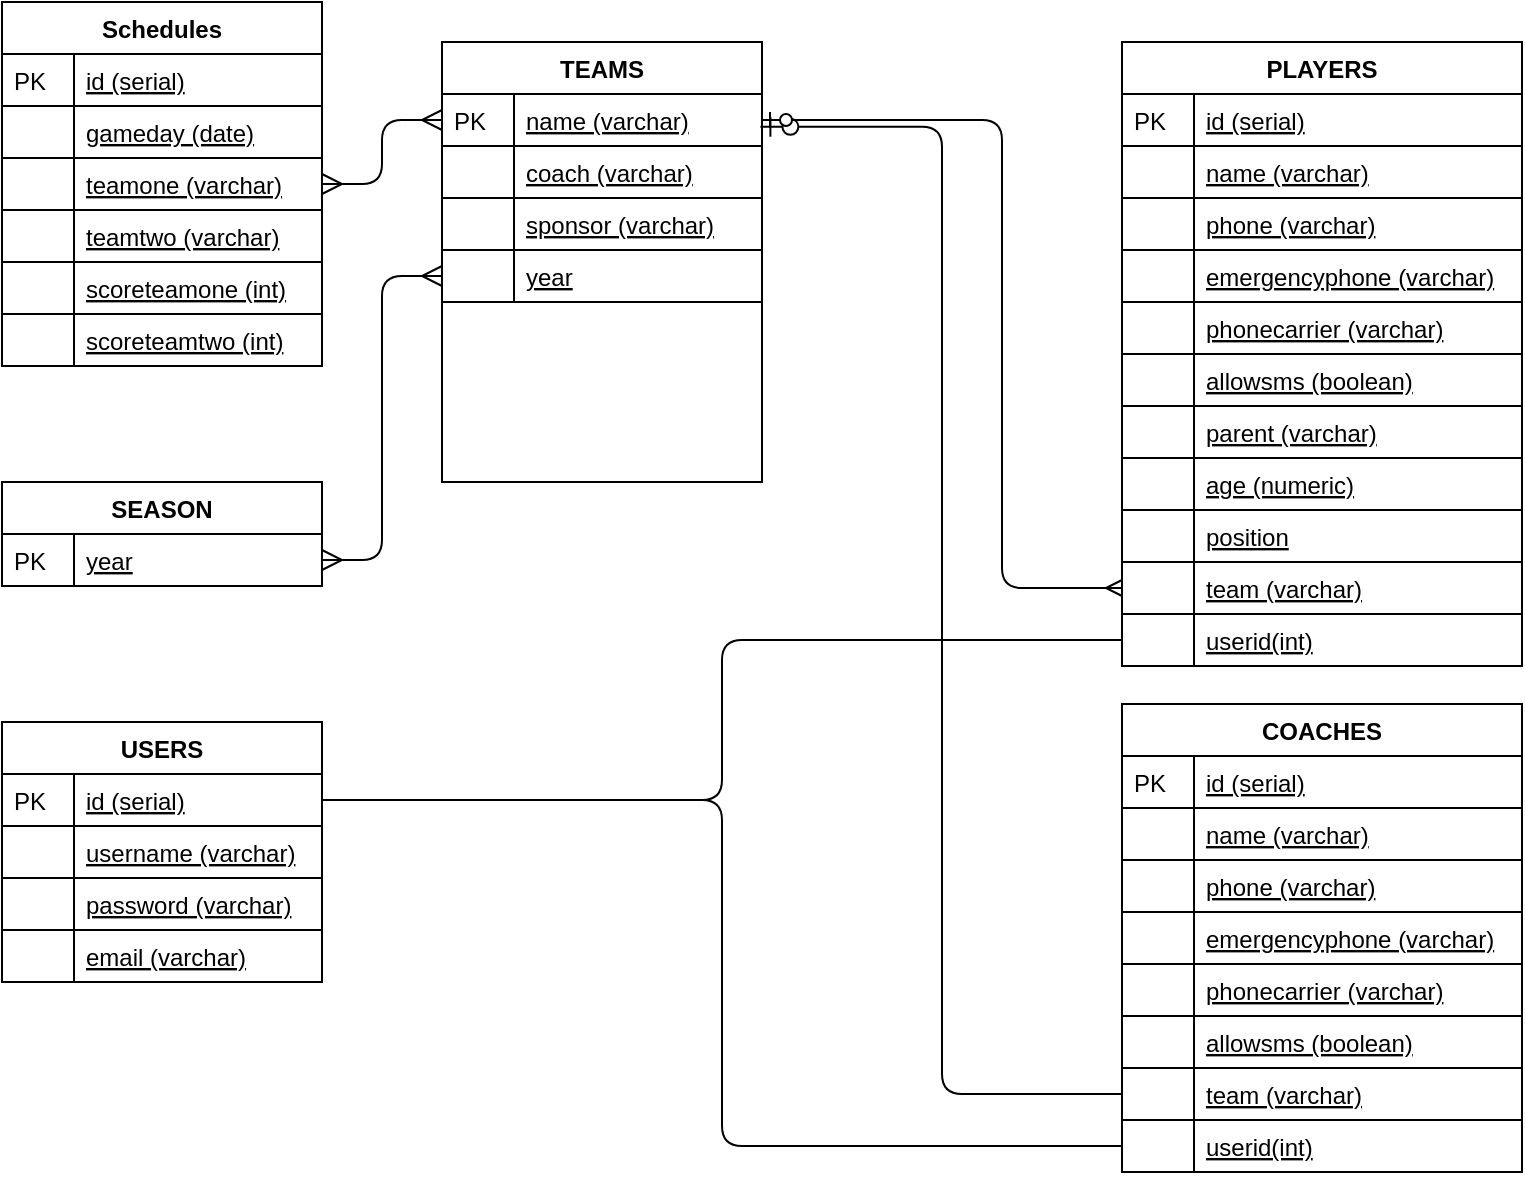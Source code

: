 <mxfile version="12.9.3" type="device"><diagram id="C5RBs43oDa-KdzZeNtuy" name="Page-1"><mxGraphModel dx="1185" dy="635" grid="1" gridSize="10" guides="1" tooltips="1" connect="1" arrows="1" fold="1" page="1" pageScale="1" pageWidth="827" pageHeight="1169" math="0" shadow="0"><root><mxCell id="WIyWlLk6GJQsqaUBKTNV-0"/><mxCell id="WIyWlLk6GJQsqaUBKTNV-1" parent="WIyWlLk6GJQsqaUBKTNV-0"/><mxCell id="zkfFHV4jXpPFQw0GAbJ--63" value="" style="edgeStyle=orthogonalEdgeStyle;endArrow=ERmany;startArrow=ERmany;shadow=0;strokeWidth=1;endSize=8;startSize=8;exitX=0;exitY=0.5;exitDx=0;exitDy=0;endFill=0;startFill=0;" parent="WIyWlLk6GJQsqaUBKTNV-1" source="6vbY_vQoLfnSBuNDV-hc-4" target="zkfFHV4jXpPFQw0GAbJ--57" edge="1"><mxGeometry width="100" height="100" relative="1" as="geometry"><mxPoint x="250" y="190" as="sourcePoint"/><mxPoint x="410" y="290" as="targetPoint"/></mxGeometry></mxCell><mxCell id="6vbY_vQoLfnSBuNDV-hc-50" value="" style="edgeStyle=orthogonalEdgeStyle;endArrow=ERzeroToOne;startArrow=none;shadow=0;strokeWidth=1;endSize=8;startSize=8;entryX=0.995;entryY=0.63;entryDx=0;entryDy=0;entryPerimeter=0;startFill=0;endFill=1;" edge="1" parent="WIyWlLk6GJQsqaUBKTNV-1" source="6vbY_vQoLfnSBuNDV-hc-48" target="zkfFHV4jXpPFQw0GAbJ--52"><mxGeometry width="100" height="100" relative="1" as="geometry"><mxPoint x="414" y="563.97" as="sourcePoint"/><mxPoint x="450" y="180" as="targetPoint"/></mxGeometry></mxCell><mxCell id="zkfFHV4jXpPFQw0GAbJ--51" value="TEAMS" style="swimlane;fontStyle=1;childLayout=stackLayout;horizontal=1;startSize=26;horizontalStack=0;resizeParent=1;resizeLast=0;collapsible=1;marginBottom=0;rounded=0;shadow=0;strokeWidth=1;" parent="WIyWlLk6GJQsqaUBKTNV-1" vertex="1"><mxGeometry x="240" y="30" width="160" height="220" as="geometry"><mxRectangle x="20" y="80" width="160" height="26" as="alternateBounds"/></mxGeometry></mxCell><mxCell id="zkfFHV4jXpPFQw0GAbJ--52" value="name (varchar)" style="shape=partialRectangle;top=0;left=0;right=0;bottom=1;align=left;verticalAlign=top;fillColor=none;spacingLeft=40;spacingRight=4;overflow=hidden;rotatable=0;points=[[0,0.5],[1,0.5]];portConstraint=eastwest;dropTarget=0;rounded=0;shadow=0;strokeWidth=1;fontStyle=4" parent="zkfFHV4jXpPFQw0GAbJ--51" vertex="1"><mxGeometry y="26" width="160" height="26" as="geometry"/></mxCell><mxCell id="zkfFHV4jXpPFQw0GAbJ--53" value="PK" style="shape=partialRectangle;top=0;left=0;bottom=0;fillColor=none;align=left;verticalAlign=top;spacingLeft=4;spacingRight=4;overflow=hidden;rotatable=0;points=[];portConstraint=eastwest;part=1;" parent="zkfFHV4jXpPFQw0GAbJ--52" vertex="1" connectable="0"><mxGeometry width="36" height="26" as="geometry"/></mxCell><mxCell id="6vbY_vQoLfnSBuNDV-hc-0" value="coach (varchar)" style="shape=partialRectangle;top=0;left=0;right=0;bottom=1;align=left;verticalAlign=top;fillColor=none;spacingLeft=40;spacingRight=4;overflow=hidden;rotatable=0;points=[[0,0.5],[1,0.5]];portConstraint=eastwest;dropTarget=0;rounded=0;shadow=0;strokeWidth=1;fontStyle=4" vertex="1" parent="zkfFHV4jXpPFQw0GAbJ--51"><mxGeometry y="52" width="160" height="26" as="geometry"/></mxCell><mxCell id="6vbY_vQoLfnSBuNDV-hc-1" value="" style="shape=partialRectangle;top=0;left=0;bottom=0;fillColor=none;align=left;verticalAlign=top;spacingLeft=4;spacingRight=4;overflow=hidden;rotatable=0;points=[];portConstraint=eastwest;part=1;" vertex="1" connectable="0" parent="6vbY_vQoLfnSBuNDV-hc-0"><mxGeometry width="36" height="26" as="geometry"/></mxCell><mxCell id="6vbY_vQoLfnSBuNDV-hc-2" value="sponsor (varchar)" style="shape=partialRectangle;top=0;left=0;right=0;bottom=1;align=left;verticalAlign=top;fillColor=none;spacingLeft=40;spacingRight=4;overflow=hidden;rotatable=0;points=[[0,0.5],[1,0.5]];portConstraint=eastwest;dropTarget=0;rounded=0;shadow=0;strokeWidth=1;fontStyle=4" vertex="1" parent="zkfFHV4jXpPFQw0GAbJ--51"><mxGeometry y="78" width="160" height="26" as="geometry"/></mxCell><mxCell id="6vbY_vQoLfnSBuNDV-hc-3" value="" style="shape=partialRectangle;top=0;left=0;bottom=0;fillColor=none;align=left;verticalAlign=top;spacingLeft=4;spacingRight=4;overflow=hidden;rotatable=0;points=[];portConstraint=eastwest;part=1;" vertex="1" connectable="0" parent="6vbY_vQoLfnSBuNDV-hc-2"><mxGeometry width="36" height="26" as="geometry"/></mxCell><mxCell id="6vbY_vQoLfnSBuNDV-hc-4" value="year" style="shape=partialRectangle;top=0;left=0;right=0;bottom=1;align=left;verticalAlign=top;fillColor=none;spacingLeft=40;spacingRight=4;overflow=hidden;rotatable=0;points=[[0,0.5],[1,0.5]];portConstraint=eastwest;dropTarget=0;rounded=0;shadow=0;strokeWidth=1;fontStyle=4" vertex="1" parent="zkfFHV4jXpPFQw0GAbJ--51"><mxGeometry y="104" width="160" height="26" as="geometry"/></mxCell><mxCell id="6vbY_vQoLfnSBuNDV-hc-5" value="" style="shape=partialRectangle;top=0;left=0;bottom=0;fillColor=none;align=left;verticalAlign=top;spacingLeft=4;spacingRight=4;overflow=hidden;rotatable=0;points=[];portConstraint=eastwest;part=1;" vertex="1" connectable="0" parent="6vbY_vQoLfnSBuNDV-hc-4"><mxGeometry width="36" height="26" as="geometry"/></mxCell><mxCell id="6vbY_vQoLfnSBuNDV-hc-6" value="PLAYERS" style="swimlane;fontStyle=1;childLayout=stackLayout;horizontal=1;startSize=26;horizontalStack=0;resizeParent=1;resizeLast=0;collapsible=1;marginBottom=0;rounded=0;shadow=0;strokeWidth=1;" vertex="1" parent="WIyWlLk6GJQsqaUBKTNV-1"><mxGeometry x="580" y="30" width="200" height="312" as="geometry"><mxRectangle x="20" y="80" width="160" height="26" as="alternateBounds"/></mxGeometry></mxCell><mxCell id="6vbY_vQoLfnSBuNDV-hc-27" value="id (serial)" style="shape=partialRectangle;top=0;left=0;right=0;bottom=1;align=left;verticalAlign=top;fillColor=none;spacingLeft=40;spacingRight=4;overflow=hidden;rotatable=0;points=[[0,0.5],[1,0.5]];portConstraint=eastwest;dropTarget=0;rounded=0;shadow=0;strokeWidth=1;fontStyle=4" vertex="1" parent="6vbY_vQoLfnSBuNDV-hc-6"><mxGeometry y="26" width="200" height="26" as="geometry"/></mxCell><mxCell id="6vbY_vQoLfnSBuNDV-hc-28" value="PK" style="shape=partialRectangle;top=0;left=0;bottom=0;fillColor=none;align=left;verticalAlign=top;spacingLeft=4;spacingRight=4;overflow=hidden;rotatable=0;points=[];portConstraint=eastwest;part=1;" vertex="1" connectable="0" parent="6vbY_vQoLfnSBuNDV-hc-27"><mxGeometry width="36" height="26" as="geometry"/></mxCell><mxCell id="6vbY_vQoLfnSBuNDV-hc-7" value="name (varchar)" style="shape=partialRectangle;top=0;left=0;right=0;bottom=1;align=left;verticalAlign=top;fillColor=none;spacingLeft=40;spacingRight=4;overflow=hidden;rotatable=0;points=[[0,0.5],[1,0.5]];portConstraint=eastwest;dropTarget=0;rounded=0;shadow=0;strokeWidth=1;fontStyle=4" vertex="1" parent="6vbY_vQoLfnSBuNDV-hc-6"><mxGeometry y="52" width="200" height="26" as="geometry"/></mxCell><mxCell id="6vbY_vQoLfnSBuNDV-hc-8" value="" style="shape=partialRectangle;top=0;left=0;bottom=0;fillColor=none;align=left;verticalAlign=top;spacingLeft=4;spacingRight=4;overflow=hidden;rotatable=0;points=[];portConstraint=eastwest;part=1;" vertex="1" connectable="0" parent="6vbY_vQoLfnSBuNDV-hc-7"><mxGeometry width="36" height="26" as="geometry"/></mxCell><mxCell id="6vbY_vQoLfnSBuNDV-hc-9" value="phone (varchar)" style="shape=partialRectangle;top=0;left=0;right=0;bottom=1;align=left;verticalAlign=top;fillColor=none;spacingLeft=40;spacingRight=4;overflow=hidden;rotatable=0;points=[[0,0.5],[1,0.5]];portConstraint=eastwest;dropTarget=0;rounded=0;shadow=0;strokeWidth=1;fontStyle=4" vertex="1" parent="6vbY_vQoLfnSBuNDV-hc-6"><mxGeometry y="78" width="200" height="26" as="geometry"/></mxCell><mxCell id="6vbY_vQoLfnSBuNDV-hc-10" value="" style="shape=partialRectangle;top=0;left=0;bottom=0;fillColor=none;align=left;verticalAlign=top;spacingLeft=4;spacingRight=4;overflow=hidden;rotatable=0;points=[];portConstraint=eastwest;part=1;" vertex="1" connectable="0" parent="6vbY_vQoLfnSBuNDV-hc-9"><mxGeometry width="36" height="26" as="geometry"/></mxCell><mxCell id="6vbY_vQoLfnSBuNDV-hc-11" value="emergencyphone (varchar)" style="shape=partialRectangle;top=0;left=0;right=0;bottom=1;align=left;verticalAlign=top;fillColor=none;spacingLeft=40;spacingRight=4;overflow=hidden;rotatable=0;points=[[0,0.5],[1,0.5]];portConstraint=eastwest;dropTarget=0;rounded=0;shadow=0;strokeWidth=1;fontStyle=4" vertex="1" parent="6vbY_vQoLfnSBuNDV-hc-6"><mxGeometry y="104" width="200" height="26" as="geometry"/></mxCell><mxCell id="6vbY_vQoLfnSBuNDV-hc-12" value="" style="shape=partialRectangle;top=0;left=0;bottom=0;fillColor=none;align=left;verticalAlign=top;spacingLeft=4;spacingRight=4;overflow=hidden;rotatable=0;points=[];portConstraint=eastwest;part=1;" vertex="1" connectable="0" parent="6vbY_vQoLfnSBuNDV-hc-11"><mxGeometry width="36" height="26" as="geometry"/></mxCell><mxCell id="6vbY_vQoLfnSBuNDV-hc-13" value="phonecarrier (varchar)" style="shape=partialRectangle;top=0;left=0;right=0;bottom=1;align=left;verticalAlign=top;fillColor=none;spacingLeft=40;spacingRight=4;overflow=hidden;rotatable=0;points=[[0,0.5],[1,0.5]];portConstraint=eastwest;dropTarget=0;rounded=0;shadow=0;strokeWidth=1;fontStyle=4" vertex="1" parent="6vbY_vQoLfnSBuNDV-hc-6"><mxGeometry y="130" width="200" height="26" as="geometry"/></mxCell><mxCell id="6vbY_vQoLfnSBuNDV-hc-14" value="" style="shape=partialRectangle;top=0;left=0;bottom=0;fillColor=none;align=left;verticalAlign=top;spacingLeft=4;spacingRight=4;overflow=hidden;rotatable=0;points=[];portConstraint=eastwest;part=1;" vertex="1" connectable="0" parent="6vbY_vQoLfnSBuNDV-hc-13"><mxGeometry width="36" height="26" as="geometry"/></mxCell><mxCell id="6vbY_vQoLfnSBuNDV-hc-17" value="allowsms (boolean)" style="shape=partialRectangle;top=0;left=0;right=0;bottom=1;align=left;verticalAlign=top;fillColor=none;spacingLeft=40;spacingRight=4;overflow=hidden;rotatable=0;points=[[0,0.5],[1,0.5]];portConstraint=eastwest;dropTarget=0;rounded=0;shadow=0;strokeWidth=1;fontStyle=4" vertex="1" parent="6vbY_vQoLfnSBuNDV-hc-6"><mxGeometry y="156" width="200" height="26" as="geometry"/></mxCell><mxCell id="6vbY_vQoLfnSBuNDV-hc-18" value="" style="shape=partialRectangle;top=0;left=0;bottom=0;fillColor=none;align=left;verticalAlign=top;spacingLeft=4;spacingRight=4;overflow=hidden;rotatable=0;points=[];portConstraint=eastwest;part=1;" vertex="1" connectable="0" parent="6vbY_vQoLfnSBuNDV-hc-17"><mxGeometry width="36" height="26" as="geometry"/></mxCell><mxCell id="6vbY_vQoLfnSBuNDV-hc-19" value="parent (varchar)" style="shape=partialRectangle;top=0;left=0;right=0;bottom=1;align=left;verticalAlign=top;fillColor=none;spacingLeft=40;spacingRight=4;overflow=hidden;rotatable=0;points=[[0,0.5],[1,0.5]];portConstraint=eastwest;dropTarget=0;rounded=0;shadow=0;strokeWidth=1;fontStyle=4" vertex="1" parent="6vbY_vQoLfnSBuNDV-hc-6"><mxGeometry y="182" width="200" height="26" as="geometry"/></mxCell><mxCell id="6vbY_vQoLfnSBuNDV-hc-20" value="" style="shape=partialRectangle;top=0;left=0;bottom=0;fillColor=none;align=left;verticalAlign=top;spacingLeft=4;spacingRight=4;overflow=hidden;rotatable=0;points=[];portConstraint=eastwest;part=1;" vertex="1" connectable="0" parent="6vbY_vQoLfnSBuNDV-hc-19"><mxGeometry width="36" height="26" as="geometry"/></mxCell><mxCell id="6vbY_vQoLfnSBuNDV-hc-21" value="age (numeric)" style="shape=partialRectangle;top=0;left=0;right=0;bottom=1;align=left;verticalAlign=top;fillColor=none;spacingLeft=40;spacingRight=4;overflow=hidden;rotatable=0;points=[[0,0.5],[1,0.5]];portConstraint=eastwest;dropTarget=0;rounded=0;shadow=0;strokeWidth=1;fontStyle=4" vertex="1" parent="6vbY_vQoLfnSBuNDV-hc-6"><mxGeometry y="208" width="200" height="26" as="geometry"/></mxCell><mxCell id="6vbY_vQoLfnSBuNDV-hc-22" value="" style="shape=partialRectangle;top=0;left=0;bottom=0;fillColor=none;align=left;verticalAlign=top;spacingLeft=4;spacingRight=4;overflow=hidden;rotatable=0;points=[];portConstraint=eastwest;part=1;" vertex="1" connectable="0" parent="6vbY_vQoLfnSBuNDV-hc-21"><mxGeometry width="36" height="26" as="geometry"/></mxCell><mxCell id="6vbY_vQoLfnSBuNDV-hc-23" value="position" style="shape=partialRectangle;top=0;left=0;right=0;bottom=1;align=left;verticalAlign=top;fillColor=none;spacingLeft=40;spacingRight=4;overflow=hidden;rotatable=0;points=[[0,0.5],[1,0.5]];portConstraint=eastwest;dropTarget=0;rounded=0;shadow=0;strokeWidth=1;fontStyle=4" vertex="1" parent="6vbY_vQoLfnSBuNDV-hc-6"><mxGeometry y="234" width="200" height="26" as="geometry"/></mxCell><mxCell id="6vbY_vQoLfnSBuNDV-hc-24" value="" style="shape=partialRectangle;top=0;left=0;bottom=0;fillColor=none;align=left;verticalAlign=top;spacingLeft=4;spacingRight=4;overflow=hidden;rotatable=0;points=[];portConstraint=eastwest;part=1;" vertex="1" connectable="0" parent="6vbY_vQoLfnSBuNDV-hc-23"><mxGeometry width="36" height="26" as="geometry"/></mxCell><mxCell id="6vbY_vQoLfnSBuNDV-hc-25" value="team (varchar)" style="shape=partialRectangle;top=0;left=0;right=0;bottom=1;align=left;verticalAlign=top;fillColor=none;spacingLeft=40;spacingRight=4;overflow=hidden;rotatable=0;points=[[0,0.5],[1,0.5]];portConstraint=eastwest;dropTarget=0;rounded=0;shadow=0;strokeWidth=1;fontStyle=4" vertex="1" parent="6vbY_vQoLfnSBuNDV-hc-6"><mxGeometry y="260" width="200" height="26" as="geometry"/></mxCell><mxCell id="6vbY_vQoLfnSBuNDV-hc-26" value="" style="shape=partialRectangle;top=0;left=0;bottom=0;fillColor=none;align=left;verticalAlign=top;spacingLeft=4;spacingRight=4;overflow=hidden;rotatable=0;points=[];portConstraint=eastwest;part=1;" vertex="1" connectable="0" parent="6vbY_vQoLfnSBuNDV-hc-25"><mxGeometry width="36" height="26" as="geometry"/></mxCell><mxCell id="6vbY_vQoLfnSBuNDV-hc-78" value="userid(int)" style="shape=partialRectangle;top=0;left=0;right=0;bottom=1;align=left;verticalAlign=top;fillColor=none;spacingLeft=40;spacingRight=4;overflow=hidden;rotatable=0;points=[[0,0.5],[1,0.5]];portConstraint=eastwest;dropTarget=0;rounded=0;shadow=0;strokeWidth=1;fontStyle=4" vertex="1" parent="6vbY_vQoLfnSBuNDV-hc-6"><mxGeometry y="286" width="200" height="26" as="geometry"/></mxCell><mxCell id="6vbY_vQoLfnSBuNDV-hc-79" value="" style="shape=partialRectangle;top=0;left=0;bottom=0;fillColor=none;align=left;verticalAlign=top;spacingLeft=4;spacingRight=4;overflow=hidden;rotatable=0;points=[];portConstraint=eastwest;part=1;" vertex="1" connectable="0" parent="6vbY_vQoLfnSBuNDV-hc-78"><mxGeometry width="36" height="26" as="geometry"/></mxCell><mxCell id="6vbY_vQoLfnSBuNDV-hc-29" value="COACHES" style="swimlane;fontStyle=1;childLayout=stackLayout;horizontal=1;startSize=26;horizontalStack=0;resizeParent=1;resizeLast=0;collapsible=1;marginBottom=0;rounded=0;shadow=0;strokeWidth=1;" vertex="1" parent="WIyWlLk6GJQsqaUBKTNV-1"><mxGeometry x="580" y="361" width="200" height="234" as="geometry"><mxRectangle x="20" y="80" width="160" height="26" as="alternateBounds"/></mxGeometry></mxCell><mxCell id="6vbY_vQoLfnSBuNDV-hc-30" value="id (serial)" style="shape=partialRectangle;top=0;left=0;right=0;bottom=1;align=left;verticalAlign=top;fillColor=none;spacingLeft=40;spacingRight=4;overflow=hidden;rotatable=0;points=[[0,0.5],[1,0.5]];portConstraint=eastwest;dropTarget=0;rounded=0;shadow=0;strokeWidth=1;fontStyle=4" vertex="1" parent="6vbY_vQoLfnSBuNDV-hc-29"><mxGeometry y="26" width="200" height="26" as="geometry"/></mxCell><mxCell id="6vbY_vQoLfnSBuNDV-hc-31" value="PK" style="shape=partialRectangle;top=0;left=0;bottom=0;fillColor=none;align=left;verticalAlign=top;spacingLeft=4;spacingRight=4;overflow=hidden;rotatable=0;points=[];portConstraint=eastwest;part=1;" vertex="1" connectable="0" parent="6vbY_vQoLfnSBuNDV-hc-30"><mxGeometry width="36" height="26" as="geometry"/></mxCell><mxCell id="6vbY_vQoLfnSBuNDV-hc-32" value="name (varchar)" style="shape=partialRectangle;top=0;left=0;right=0;bottom=1;align=left;verticalAlign=top;fillColor=none;spacingLeft=40;spacingRight=4;overflow=hidden;rotatable=0;points=[[0,0.5],[1,0.5]];portConstraint=eastwest;dropTarget=0;rounded=0;shadow=0;strokeWidth=1;fontStyle=4" vertex="1" parent="6vbY_vQoLfnSBuNDV-hc-29"><mxGeometry y="52" width="200" height="26" as="geometry"/></mxCell><mxCell id="6vbY_vQoLfnSBuNDV-hc-33" value="" style="shape=partialRectangle;top=0;left=0;bottom=0;fillColor=none;align=left;verticalAlign=top;spacingLeft=4;spacingRight=4;overflow=hidden;rotatable=0;points=[];portConstraint=eastwest;part=1;" vertex="1" connectable="0" parent="6vbY_vQoLfnSBuNDV-hc-32"><mxGeometry width="36" height="26" as="geometry"/></mxCell><mxCell id="6vbY_vQoLfnSBuNDV-hc-34" value="phone (varchar)" style="shape=partialRectangle;top=0;left=0;right=0;bottom=1;align=left;verticalAlign=top;fillColor=none;spacingLeft=40;spacingRight=4;overflow=hidden;rotatable=0;points=[[0,0.5],[1,0.5]];portConstraint=eastwest;dropTarget=0;rounded=0;shadow=0;strokeWidth=1;fontStyle=4" vertex="1" parent="6vbY_vQoLfnSBuNDV-hc-29"><mxGeometry y="78" width="200" height="26" as="geometry"/></mxCell><mxCell id="6vbY_vQoLfnSBuNDV-hc-35" value="" style="shape=partialRectangle;top=0;left=0;bottom=0;fillColor=none;align=left;verticalAlign=top;spacingLeft=4;spacingRight=4;overflow=hidden;rotatable=0;points=[];portConstraint=eastwest;part=1;" vertex="1" connectable="0" parent="6vbY_vQoLfnSBuNDV-hc-34"><mxGeometry width="36" height="26" as="geometry"/></mxCell><mxCell id="6vbY_vQoLfnSBuNDV-hc-36" value="emergencyphone (varchar)" style="shape=partialRectangle;top=0;left=0;right=0;bottom=1;align=left;verticalAlign=top;fillColor=none;spacingLeft=40;spacingRight=4;overflow=hidden;rotatable=0;points=[[0,0.5],[1,0.5]];portConstraint=eastwest;dropTarget=0;rounded=0;shadow=0;strokeWidth=1;fontStyle=4" vertex="1" parent="6vbY_vQoLfnSBuNDV-hc-29"><mxGeometry y="104" width="200" height="26" as="geometry"/></mxCell><mxCell id="6vbY_vQoLfnSBuNDV-hc-37" value="" style="shape=partialRectangle;top=0;left=0;bottom=0;fillColor=none;align=left;verticalAlign=top;spacingLeft=4;spacingRight=4;overflow=hidden;rotatable=0;points=[];portConstraint=eastwest;part=1;" vertex="1" connectable="0" parent="6vbY_vQoLfnSBuNDV-hc-36"><mxGeometry width="36" height="26" as="geometry"/></mxCell><mxCell id="6vbY_vQoLfnSBuNDV-hc-38" value="phonecarrier (varchar)" style="shape=partialRectangle;top=0;left=0;right=0;bottom=1;align=left;verticalAlign=top;fillColor=none;spacingLeft=40;spacingRight=4;overflow=hidden;rotatable=0;points=[[0,0.5],[1,0.5]];portConstraint=eastwest;dropTarget=0;rounded=0;shadow=0;strokeWidth=1;fontStyle=4" vertex="1" parent="6vbY_vQoLfnSBuNDV-hc-29"><mxGeometry y="130" width="200" height="26" as="geometry"/></mxCell><mxCell id="6vbY_vQoLfnSBuNDV-hc-39" value="" style="shape=partialRectangle;top=0;left=0;bottom=0;fillColor=none;align=left;verticalAlign=top;spacingLeft=4;spacingRight=4;overflow=hidden;rotatable=0;points=[];portConstraint=eastwest;part=1;" vertex="1" connectable="0" parent="6vbY_vQoLfnSBuNDV-hc-38"><mxGeometry width="36" height="26" as="geometry"/></mxCell><mxCell id="6vbY_vQoLfnSBuNDV-hc-40" value="allowsms (boolean)" style="shape=partialRectangle;top=0;left=0;right=0;bottom=1;align=left;verticalAlign=top;fillColor=none;spacingLeft=40;spacingRight=4;overflow=hidden;rotatable=0;points=[[0,0.5],[1,0.5]];portConstraint=eastwest;dropTarget=0;rounded=0;shadow=0;strokeWidth=1;fontStyle=4" vertex="1" parent="6vbY_vQoLfnSBuNDV-hc-29"><mxGeometry y="156" width="200" height="26" as="geometry"/></mxCell><mxCell id="6vbY_vQoLfnSBuNDV-hc-41" value="" style="shape=partialRectangle;top=0;left=0;bottom=0;fillColor=none;align=left;verticalAlign=top;spacingLeft=4;spacingRight=4;overflow=hidden;rotatable=0;points=[];portConstraint=eastwest;part=1;" vertex="1" connectable="0" parent="6vbY_vQoLfnSBuNDV-hc-40"><mxGeometry width="36" height="26" as="geometry"/></mxCell><mxCell id="6vbY_vQoLfnSBuNDV-hc-48" value="team (varchar)" style="shape=partialRectangle;top=0;left=0;right=0;bottom=1;align=left;verticalAlign=top;fillColor=none;spacingLeft=40;spacingRight=4;overflow=hidden;rotatable=0;points=[[0,0.5],[1,0.5]];portConstraint=eastwest;dropTarget=0;rounded=0;shadow=0;strokeWidth=1;fontStyle=4" vertex="1" parent="6vbY_vQoLfnSBuNDV-hc-29"><mxGeometry y="182" width="200" height="26" as="geometry"/></mxCell><mxCell id="6vbY_vQoLfnSBuNDV-hc-49" value="" style="shape=partialRectangle;top=0;left=0;bottom=0;fillColor=none;align=left;verticalAlign=top;spacingLeft=4;spacingRight=4;overflow=hidden;rotatable=0;points=[];portConstraint=eastwest;part=1;" vertex="1" connectable="0" parent="6vbY_vQoLfnSBuNDV-hc-48"><mxGeometry width="36" height="26" as="geometry"/></mxCell><mxCell id="6vbY_vQoLfnSBuNDV-hc-80" value="userid(int)" style="shape=partialRectangle;top=0;left=0;right=0;bottom=1;align=left;verticalAlign=top;fillColor=none;spacingLeft=40;spacingRight=4;overflow=hidden;rotatable=0;points=[[0,0.5],[1,0.5]];portConstraint=eastwest;dropTarget=0;rounded=0;shadow=0;strokeWidth=1;fontStyle=4" vertex="1" parent="6vbY_vQoLfnSBuNDV-hc-29"><mxGeometry y="208" width="200" height="26" as="geometry"/></mxCell><mxCell id="6vbY_vQoLfnSBuNDV-hc-81" value="" style="shape=partialRectangle;top=0;left=0;bottom=0;fillColor=none;align=left;verticalAlign=top;spacingLeft=4;spacingRight=4;overflow=hidden;rotatable=0;points=[];portConstraint=eastwest;part=1;" vertex="1" connectable="0" parent="6vbY_vQoLfnSBuNDV-hc-80"><mxGeometry width="36" height="26" as="geometry"/></mxCell><mxCell id="6vbY_vQoLfnSBuNDV-hc-60" value="" style="edgeStyle=orthogonalEdgeStyle;endArrow=ERmany;startArrow=ERmany;shadow=0;strokeWidth=1;endSize=8;startSize=8;entryX=0;entryY=0.5;entryDx=0;entryDy=0;endFill=0;startFill=0;" edge="1" parent="WIyWlLk6GJQsqaUBKTNV-1" source="6vbY_vQoLfnSBuNDV-hc-56" target="zkfFHV4jXpPFQw0GAbJ--52"><mxGeometry width="100" height="100" relative="1" as="geometry"><mxPoint x="600.8" y="602.586" as="sourcePoint"/><mxPoint x="420.0" y="140" as="targetPoint"/></mxGeometry></mxCell><mxCell id="6vbY_vQoLfnSBuNDV-hc-51" value="Schedules" style="swimlane;fontStyle=1;childLayout=stackLayout;horizontal=1;startSize=26;horizontalStack=0;resizeParent=1;resizeLast=0;collapsible=1;marginBottom=0;rounded=0;shadow=0;strokeWidth=1;" vertex="1" parent="WIyWlLk6GJQsqaUBKTNV-1"><mxGeometry x="20" y="10" width="160" height="182" as="geometry"><mxRectangle x="20" y="80" width="160" height="26" as="alternateBounds"/></mxGeometry></mxCell><mxCell id="6vbY_vQoLfnSBuNDV-hc-52" value="id (serial)" style="shape=partialRectangle;top=0;left=0;right=0;bottom=1;align=left;verticalAlign=top;fillColor=none;spacingLeft=40;spacingRight=4;overflow=hidden;rotatable=0;points=[[0,0.5],[1,0.5]];portConstraint=eastwest;dropTarget=0;rounded=0;shadow=0;strokeWidth=1;fontStyle=4" vertex="1" parent="6vbY_vQoLfnSBuNDV-hc-51"><mxGeometry y="26" width="160" height="26" as="geometry"/></mxCell><mxCell id="6vbY_vQoLfnSBuNDV-hc-53" value="PK" style="shape=partialRectangle;top=0;left=0;bottom=0;fillColor=none;align=left;verticalAlign=top;spacingLeft=4;spacingRight=4;overflow=hidden;rotatable=0;points=[];portConstraint=eastwest;part=1;" vertex="1" connectable="0" parent="6vbY_vQoLfnSBuNDV-hc-52"><mxGeometry width="36" height="26" as="geometry"/></mxCell><mxCell id="6vbY_vQoLfnSBuNDV-hc-54" value="gameday (date)" style="shape=partialRectangle;top=0;left=0;right=0;bottom=1;align=left;verticalAlign=top;fillColor=none;spacingLeft=40;spacingRight=4;overflow=hidden;rotatable=0;points=[[0,0.5],[1,0.5]];portConstraint=eastwest;dropTarget=0;rounded=0;shadow=0;strokeWidth=1;fontStyle=4" vertex="1" parent="6vbY_vQoLfnSBuNDV-hc-51"><mxGeometry y="52" width="160" height="26" as="geometry"/></mxCell><mxCell id="6vbY_vQoLfnSBuNDV-hc-55" value="" style="shape=partialRectangle;top=0;left=0;bottom=0;fillColor=none;align=left;verticalAlign=top;spacingLeft=4;spacingRight=4;overflow=hidden;rotatable=0;points=[];portConstraint=eastwest;part=1;" vertex="1" connectable="0" parent="6vbY_vQoLfnSBuNDV-hc-54"><mxGeometry width="36" height="26" as="geometry"/></mxCell><mxCell id="6vbY_vQoLfnSBuNDV-hc-56" value="teamone (varchar)" style="shape=partialRectangle;top=0;left=0;right=0;bottom=1;align=left;verticalAlign=top;fillColor=none;spacingLeft=40;spacingRight=4;overflow=hidden;rotatable=0;points=[[0,0.5],[1,0.5]];portConstraint=eastwest;dropTarget=0;rounded=0;shadow=0;strokeWidth=1;fontStyle=4" vertex="1" parent="6vbY_vQoLfnSBuNDV-hc-51"><mxGeometry y="78" width="160" height="26" as="geometry"/></mxCell><mxCell id="6vbY_vQoLfnSBuNDV-hc-57" value="" style="shape=partialRectangle;top=0;left=0;bottom=0;fillColor=none;align=left;verticalAlign=top;spacingLeft=4;spacingRight=4;overflow=hidden;rotatable=0;points=[];portConstraint=eastwest;part=1;" vertex="1" connectable="0" parent="6vbY_vQoLfnSBuNDV-hc-56"><mxGeometry width="36" height="26" as="geometry"/></mxCell><mxCell id="6vbY_vQoLfnSBuNDV-hc-58" value="teamtwo (varchar)" style="shape=partialRectangle;top=0;left=0;right=0;bottom=1;align=left;verticalAlign=top;fillColor=none;spacingLeft=40;spacingRight=4;overflow=hidden;rotatable=0;points=[[0,0.5],[1,0.5]];portConstraint=eastwest;dropTarget=0;rounded=0;shadow=0;strokeWidth=1;fontStyle=4" vertex="1" parent="6vbY_vQoLfnSBuNDV-hc-51"><mxGeometry y="104" width="160" height="26" as="geometry"/></mxCell><mxCell id="6vbY_vQoLfnSBuNDV-hc-59" value="" style="shape=partialRectangle;top=0;left=0;bottom=0;fillColor=none;align=left;verticalAlign=top;spacingLeft=4;spacingRight=4;overflow=hidden;rotatable=0;points=[];portConstraint=eastwest;part=1;" vertex="1" connectable="0" parent="6vbY_vQoLfnSBuNDV-hc-58"><mxGeometry width="36" height="26" as="geometry"/></mxCell><mxCell id="6vbY_vQoLfnSBuNDV-hc-63" value="scoreteamone (int)" style="shape=partialRectangle;top=0;left=0;right=0;bottom=1;align=left;verticalAlign=top;fillColor=none;spacingLeft=40;spacingRight=4;overflow=hidden;rotatable=0;points=[[0,0.5],[1,0.5]];portConstraint=eastwest;dropTarget=0;rounded=0;shadow=0;strokeWidth=1;fontStyle=4" vertex="1" parent="6vbY_vQoLfnSBuNDV-hc-51"><mxGeometry y="130" width="160" height="26" as="geometry"/></mxCell><mxCell id="6vbY_vQoLfnSBuNDV-hc-64" value="" style="shape=partialRectangle;top=0;left=0;bottom=0;fillColor=none;align=left;verticalAlign=top;spacingLeft=4;spacingRight=4;overflow=hidden;rotatable=0;points=[];portConstraint=eastwest;part=1;" vertex="1" connectable="0" parent="6vbY_vQoLfnSBuNDV-hc-63"><mxGeometry width="36" height="26" as="geometry"/></mxCell><mxCell id="6vbY_vQoLfnSBuNDV-hc-65" value="scoreteamtwo (int)" style="shape=partialRectangle;top=0;left=0;right=0;bottom=1;align=left;verticalAlign=top;fillColor=none;spacingLeft=40;spacingRight=4;overflow=hidden;rotatable=0;points=[[0,0.5],[1,0.5]];portConstraint=eastwest;dropTarget=0;rounded=0;shadow=0;strokeWidth=1;fontStyle=4" vertex="1" parent="6vbY_vQoLfnSBuNDV-hc-51"><mxGeometry y="156" width="160" height="26" as="geometry"/></mxCell><mxCell id="6vbY_vQoLfnSBuNDV-hc-66" value="" style="shape=partialRectangle;top=0;left=0;bottom=0;fillColor=none;align=left;verticalAlign=top;spacingLeft=4;spacingRight=4;overflow=hidden;rotatable=0;points=[];portConstraint=eastwest;part=1;" vertex="1" connectable="0" parent="6vbY_vQoLfnSBuNDV-hc-65"><mxGeometry width="36" height="26" as="geometry"/></mxCell><mxCell id="zkfFHV4jXpPFQw0GAbJ--56" value="SEASON" style="swimlane;fontStyle=1;childLayout=stackLayout;horizontal=1;startSize=26;horizontalStack=0;resizeParent=1;resizeLast=0;collapsible=1;marginBottom=0;rounded=0;shadow=0;strokeWidth=1;" parent="WIyWlLk6GJQsqaUBKTNV-1" vertex="1"><mxGeometry x="20" y="250" width="160" height="52" as="geometry"><mxRectangle x="260" y="80" width="160" height="26" as="alternateBounds"/></mxGeometry></mxCell><mxCell id="zkfFHV4jXpPFQw0GAbJ--57" value="year" style="shape=partialRectangle;top=0;left=0;right=0;bottom=1;align=left;verticalAlign=top;fillColor=none;spacingLeft=40;spacingRight=4;overflow=hidden;rotatable=0;points=[[0,0.5],[1,0.5]];portConstraint=eastwest;dropTarget=0;rounded=0;shadow=0;strokeWidth=1;fontStyle=4" parent="zkfFHV4jXpPFQw0GAbJ--56" vertex="1"><mxGeometry y="26" width="160" height="26" as="geometry"/></mxCell><mxCell id="zkfFHV4jXpPFQw0GAbJ--58" value="PK" style="shape=partialRectangle;top=0;left=0;bottom=0;fillColor=none;align=left;verticalAlign=top;spacingLeft=4;spacingRight=4;overflow=hidden;rotatable=0;points=[];portConstraint=eastwest;part=1;" parent="zkfFHV4jXpPFQw0GAbJ--57" vertex="1" connectable="0"><mxGeometry width="36" height="26" as="geometry"/></mxCell><mxCell id="6vbY_vQoLfnSBuNDV-hc-67" value="USERS" style="swimlane;fontStyle=1;childLayout=stackLayout;horizontal=1;startSize=26;horizontalStack=0;resizeParent=1;resizeLast=0;collapsible=1;marginBottom=0;rounded=0;shadow=0;strokeWidth=1;" vertex="1" parent="WIyWlLk6GJQsqaUBKTNV-1"><mxGeometry x="20" y="370" width="160" height="130" as="geometry"><mxRectangle x="260" y="80" width="160" height="26" as="alternateBounds"/></mxGeometry></mxCell><mxCell id="6vbY_vQoLfnSBuNDV-hc-72" value="id (serial)" style="shape=partialRectangle;top=0;left=0;right=0;bottom=1;align=left;verticalAlign=top;fillColor=none;spacingLeft=40;spacingRight=4;overflow=hidden;rotatable=0;points=[[0,0.5],[1,0.5]];portConstraint=eastwest;dropTarget=0;rounded=0;shadow=0;strokeWidth=1;fontStyle=4" vertex="1" parent="6vbY_vQoLfnSBuNDV-hc-67"><mxGeometry y="26" width="160" height="26" as="geometry"/></mxCell><mxCell id="6vbY_vQoLfnSBuNDV-hc-73" value="PK" style="shape=partialRectangle;top=0;left=0;bottom=0;fillColor=none;align=left;verticalAlign=top;spacingLeft=4;spacingRight=4;overflow=hidden;rotatable=0;points=[];portConstraint=eastwest;part=1;" vertex="1" connectable="0" parent="6vbY_vQoLfnSBuNDV-hc-72"><mxGeometry width="36" height="26" as="geometry"/></mxCell><mxCell id="6vbY_vQoLfnSBuNDV-hc-70" value="username (varchar)" style="shape=partialRectangle;top=0;left=0;right=0;bottom=1;align=left;verticalAlign=top;fillColor=none;spacingLeft=40;spacingRight=4;overflow=hidden;rotatable=0;points=[[0,0.5],[1,0.5]];portConstraint=eastwest;dropTarget=0;rounded=0;shadow=0;strokeWidth=1;fontStyle=4" vertex="1" parent="6vbY_vQoLfnSBuNDV-hc-67"><mxGeometry y="52" width="160" height="26" as="geometry"/></mxCell><mxCell id="6vbY_vQoLfnSBuNDV-hc-71" value="" style="shape=partialRectangle;top=0;left=0;bottom=0;fillColor=none;align=left;verticalAlign=top;spacingLeft=4;spacingRight=4;overflow=hidden;rotatable=0;points=[];portConstraint=eastwest;part=1;" vertex="1" connectable="0" parent="6vbY_vQoLfnSBuNDV-hc-70"><mxGeometry width="36" height="26" as="geometry"/></mxCell><mxCell id="6vbY_vQoLfnSBuNDV-hc-76" value="password (varchar)" style="shape=partialRectangle;top=0;left=0;right=0;bottom=1;align=left;verticalAlign=top;fillColor=none;spacingLeft=40;spacingRight=4;overflow=hidden;rotatable=0;points=[[0,0.5],[1,0.5]];portConstraint=eastwest;dropTarget=0;rounded=0;shadow=0;strokeWidth=1;fontStyle=4" vertex="1" parent="6vbY_vQoLfnSBuNDV-hc-67"><mxGeometry y="78" width="160" height="26" as="geometry"/></mxCell><mxCell id="6vbY_vQoLfnSBuNDV-hc-77" value="" style="shape=partialRectangle;top=0;left=0;bottom=0;fillColor=none;align=left;verticalAlign=top;spacingLeft=4;spacingRight=4;overflow=hidden;rotatable=0;points=[];portConstraint=eastwest;part=1;" vertex="1" connectable="0" parent="6vbY_vQoLfnSBuNDV-hc-76"><mxGeometry width="36" height="26" as="geometry"/></mxCell><mxCell id="6vbY_vQoLfnSBuNDV-hc-68" value="email (varchar)" style="shape=partialRectangle;top=0;left=0;right=0;bottom=1;align=left;verticalAlign=top;fillColor=none;spacingLeft=40;spacingRight=4;overflow=hidden;rotatable=0;points=[[0,0.5],[1,0.5]];portConstraint=eastwest;dropTarget=0;rounded=0;shadow=0;strokeWidth=1;fontStyle=4" vertex="1" parent="6vbY_vQoLfnSBuNDV-hc-67"><mxGeometry y="104" width="160" height="26" as="geometry"/></mxCell><mxCell id="6vbY_vQoLfnSBuNDV-hc-69" value="" style="shape=partialRectangle;top=0;left=0;bottom=0;fillColor=none;align=left;verticalAlign=top;spacingLeft=4;spacingRight=4;overflow=hidden;rotatable=0;points=[];portConstraint=eastwest;part=1;" vertex="1" connectable="0" parent="6vbY_vQoLfnSBuNDV-hc-68"><mxGeometry width="36" height="26" as="geometry"/></mxCell><mxCell id="6vbY_vQoLfnSBuNDV-hc-82" value="" style="edgeStyle=orthogonalEdgeStyle;endArrow=none;startArrow=none;shadow=0;strokeWidth=1;endSize=8;startSize=8;entryX=1;entryY=0.5;entryDx=0;entryDy=0;startFill=0;endFill=0;" edge="1" parent="WIyWlLk6GJQsqaUBKTNV-1" source="6vbY_vQoLfnSBuNDV-hc-80" target="6vbY_vQoLfnSBuNDV-hc-72"><mxGeometry width="100" height="100" relative="1" as="geometry"><mxPoint x="480.8" y="703.62" as="sourcePoint"/><mxPoint x="300.0" y="220" as="targetPoint"/></mxGeometry></mxCell><mxCell id="6vbY_vQoLfnSBuNDV-hc-83" value="" style="edgeStyle=orthogonalEdgeStyle;endArrow=none;startArrow=none;shadow=0;strokeWidth=1;endSize=8;startSize=8;entryX=1;entryY=0.5;entryDx=0;entryDy=0;startFill=0;endFill=0;" edge="1" parent="WIyWlLk6GJQsqaUBKTNV-1" source="6vbY_vQoLfnSBuNDV-hc-78" target="6vbY_vQoLfnSBuNDV-hc-72"><mxGeometry width="100" height="100" relative="1" as="geometry"><mxPoint x="590" y="592" as="sourcePoint"/><mxPoint x="190" y="419" as="targetPoint"/></mxGeometry></mxCell><mxCell id="6vbY_vQoLfnSBuNDV-hc-84" value="" style="edgeStyle=elbowEdgeStyle;fontSize=12;html=1;endArrow=ERmany;endFill=0;entryX=0;entryY=0.5;entryDx=0;entryDy=0;strokeColor=#000000;startArrow=ERzeroToOne;startFill=1;" edge="1" parent="WIyWlLk6GJQsqaUBKTNV-1" source="zkfFHV4jXpPFQw0GAbJ--52" target="6vbY_vQoLfnSBuNDV-hc-25"><mxGeometry width="100" height="100" relative="1" as="geometry"><mxPoint x="270" y="390" as="sourcePoint"/><mxPoint x="370" y="290" as="targetPoint"/><Array as="points"><mxPoint x="520" y="180"/><mxPoint x="530" y="180"/></Array></mxGeometry></mxCell></root></mxGraphModel></diagram></mxfile>